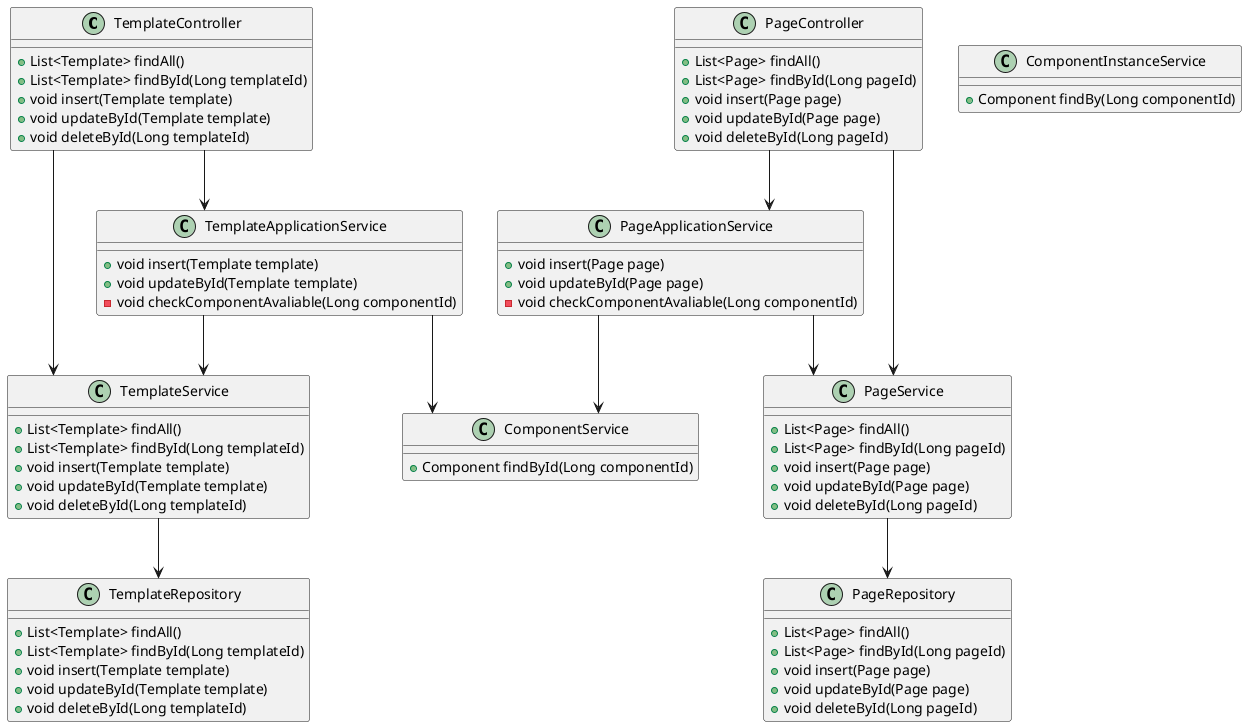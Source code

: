 @startuml
skinparam linetype ortho
class TemplateController {
    + List<Template> findAll()
    + List<Template> findById(Long templateId)
    + void insert(Template template)
    + void updateById(Template template)
    + void deleteById(Long templateId)
}
class TemplateApplicationService {
    + void insert(Template template)
    + void updateById(Template template)
    - void checkComponentAvaliable(Long componentId)
}
class TemplateService {
    + List<Template> findAll()
    + List<Template> findById(Long templateId)
    + void insert(Template template)
    + void updateById(Template template)
    + void deleteById(Long templateId)
}
class TemplateRepository {
    + List<Template> findAll()
    + List<Template> findById(Long templateId)
    + void insert(Template template)
    + void updateById(Template template)
    + void deleteById(Long templateId)
}
TemplateController --> TemplateApplicationService
TemplateApplicationService --> TemplateService
TemplateController --> TemplateService
TemplateService --> TemplateRepository

class PageController {
    + List<Page> findAll()
    + List<Page> findById(Long pageId)
    + void insert(Page page)
    + void updateById(Page page)
    + void deleteById(Long pageId)
}
class PageApplicationService {
    + void insert(Page page)
    + void updateById(Page page)
    - void checkComponentAvaliable(Long componentId)
}
class PageService {
    + List<Page> findAll()
    + List<Page> findById(Long pageId)
    + void insert(Page page)
    + void updateById(Page page)
    + void deleteById(Long pageId)
}
class PageRepository {
    + List<Page> findAll()
    + List<Page> findById(Long pageId)
    + void insert(Page page)
    + void updateById(Page page)
    + void deleteById(Long pageId)
}
PageController --> PageApplicationService
PageApplicationService --> PageService
PageController --> PageService
PageService --> PageRepository

class ComponentService {
    + Component findById(Long componentId)
}
PageApplicationService --> ComponentService
TemplateApplicationService --> ComponentService

class ComponentInstanceService {
    + Component findBy(Long componentId)
}
@enduml